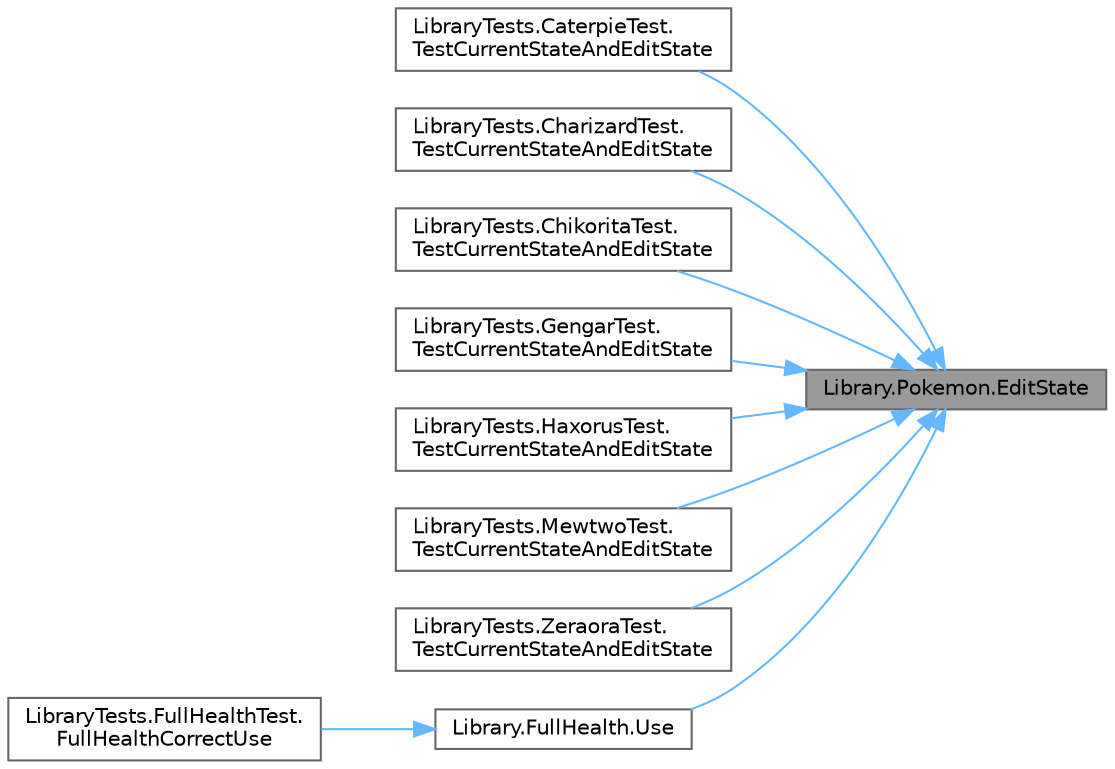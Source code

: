digraph "Library.Pokemon.EditState"
{
 // INTERACTIVE_SVG=YES
 // LATEX_PDF_SIZE
  bgcolor="transparent";
  edge [fontname=Helvetica,fontsize=10,labelfontname=Helvetica,labelfontsize=10];
  node [fontname=Helvetica,fontsize=10,shape=box,height=0.2,width=0.4];
  rankdir="RL";
  Node1 [id="Node000001",label="Library.Pokemon.EditState",height=0.2,width=0.4,color="gray40", fillcolor="grey60", style="filled", fontcolor="black",tooltip="Actualiza el currentState del pokemon."];
  Node1 -> Node2 [id="edge1_Node000001_Node000002",dir="back",color="steelblue1",style="solid",tooltip=" "];
  Node2 [id="Node000002",label="LibraryTests.CaterpieTest.\lTestCurrentStateAndEditState",height=0.2,width=0.4,color="grey40", fillcolor="white", style="filled",URL="$classLibraryTests_1_1CaterpieTest.html#a611bdba831427668f0a3a31d5247563e",tooltip="Test del atributo CurrentState y el método EditSate."];
  Node1 -> Node3 [id="edge2_Node000001_Node000003",dir="back",color="steelblue1",style="solid",tooltip=" "];
  Node3 [id="Node000003",label="LibraryTests.CharizardTest.\lTestCurrentStateAndEditState",height=0.2,width=0.4,color="grey40", fillcolor="white", style="filled",URL="$classLibraryTests_1_1CharizardTest.html#ab39a552ec8014a61ea8e539f2639d7de",tooltip="Test del atributo CurrentState y el método EditSate."];
  Node1 -> Node4 [id="edge3_Node000001_Node000004",dir="back",color="steelblue1",style="solid",tooltip=" "];
  Node4 [id="Node000004",label="LibraryTests.ChikoritaTest.\lTestCurrentStateAndEditState",height=0.2,width=0.4,color="grey40", fillcolor="white", style="filled",URL="$classLibraryTests_1_1ChikoritaTest.html#a70ab22541afde74368b6a17125382a70",tooltip="Test del atributo CurrentState y el método EditSate."];
  Node1 -> Node5 [id="edge4_Node000001_Node000005",dir="back",color="steelblue1",style="solid",tooltip=" "];
  Node5 [id="Node000005",label="LibraryTests.GengarTest.\lTestCurrentStateAndEditState",height=0.2,width=0.4,color="grey40", fillcolor="white", style="filled",URL="$classLibraryTests_1_1GengarTest.html#a31dd1a7be28f9435eee912af68f8fb5c",tooltip="Test del atributo CurrentState y el método EditSate."];
  Node1 -> Node6 [id="edge5_Node000001_Node000006",dir="back",color="steelblue1",style="solid",tooltip=" "];
  Node6 [id="Node000006",label="LibraryTests.HaxorusTest.\lTestCurrentStateAndEditState",height=0.2,width=0.4,color="grey40", fillcolor="white", style="filled",URL="$classLibraryTests_1_1HaxorusTest.html#a2e99bec64ca83898555c877f74902b26",tooltip="Test del atributo CurrentState y el método EditSate."];
  Node1 -> Node7 [id="edge6_Node000001_Node000007",dir="back",color="steelblue1",style="solid",tooltip=" "];
  Node7 [id="Node000007",label="LibraryTests.MewtwoTest.\lTestCurrentStateAndEditState",height=0.2,width=0.4,color="grey40", fillcolor="white", style="filled",URL="$classLibraryTests_1_1MewtwoTest.html#a22dff77c9f73538d9f290a414165a1bc",tooltip="Test del atributo CurrentState y el método EditSate."];
  Node1 -> Node8 [id="edge7_Node000001_Node000008",dir="back",color="steelblue1",style="solid",tooltip=" "];
  Node8 [id="Node000008",label="LibraryTests.ZeraoraTest.\lTestCurrentStateAndEditState",height=0.2,width=0.4,color="grey40", fillcolor="white", style="filled",URL="$classLibraryTests_1_1ZeraoraTest.html#a3e93f78d80c10921224626418b374686",tooltip="Test del atributo CurrentState y el método EditSate."];
  Node1 -> Node9 [id="edge8_Node000001_Node000009",dir="back",color="steelblue1",style="solid",tooltip=" "];
  Node9 [id="Node000009",label="Library.FullHealth.Use",height=0.2,width=0.4,color="grey40", fillcolor="white", style="filled",URL="$classLibrary_1_1FullHealth.html#a29002d67a7ba064d8d8d9e8330f4eb8f",tooltip="Le quita cualquier estado negativo al Pokemon."];
  Node9 -> Node10 [id="edge9_Node000009_Node000010",dir="back",color="steelblue1",style="solid",tooltip=" "];
  Node10 [id="Node000010",label="LibraryTests.FullHealthTest.\lFullHealthCorrectUse",height=0.2,width=0.4,color="grey40", fillcolor="white", style="filled",URL="$classLibraryTests_1_1FullHealthTest.html#a9647b8d51d0e1d9a61ee17feb8bc2ea4",tooltip="Test de pocion de curacion."];
}
